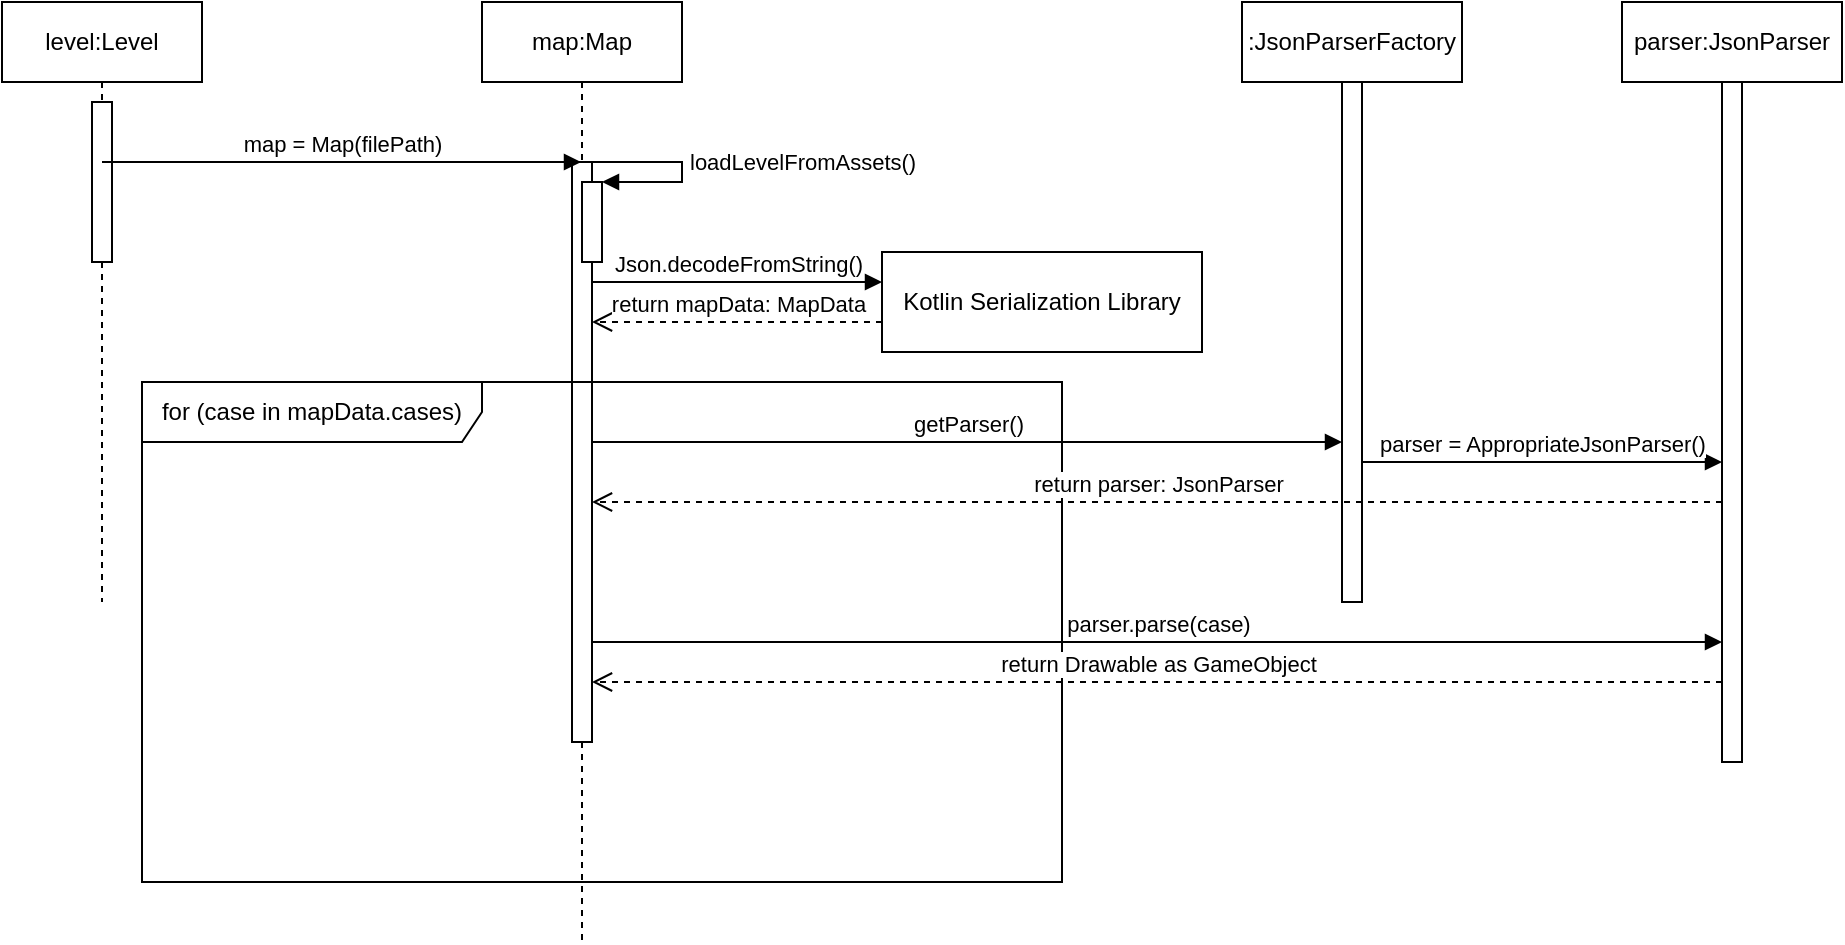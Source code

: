 <mxfile version="26.2.12">
  <diagram name="Page-1" id="i2T1X5NuFZe5ydkZ5FNX">
    <mxGraphModel dx="1426" dy="786" grid="1" gridSize="10" guides="1" tooltips="1" connect="1" arrows="1" fold="1" page="1" pageScale="1" pageWidth="850" pageHeight="1100" math="0" shadow="0">
      <root>
        <mxCell id="0" />
        <mxCell id="1" parent="0" />
        <mxCell id="MaDbLfp7u3M4PZOakByj-3" value="level:Level" style="shape=umlLifeline;perimeter=lifelinePerimeter;whiteSpace=wrap;html=1;container=1;dropTarget=0;collapsible=0;recursiveResize=0;outlineConnect=0;portConstraint=eastwest;newEdgeStyle={&quot;curved&quot;:0,&quot;rounded&quot;:0};" vertex="1" parent="1">
          <mxGeometry x="140" y="120" width="100" height="300" as="geometry" />
        </mxCell>
        <mxCell id="MaDbLfp7u3M4PZOakByj-6" value="" style="html=1;points=[[0,0,0,0,5],[0,1,0,0,-5],[1,0,0,0,5],[1,1,0,0,-5]];perimeter=orthogonalPerimeter;outlineConnect=0;targetShapes=umlLifeline;portConstraint=eastwest;newEdgeStyle={&quot;curved&quot;:0,&quot;rounded&quot;:0};" vertex="1" parent="MaDbLfp7u3M4PZOakByj-3">
          <mxGeometry x="45" y="50" width="10" height="80" as="geometry" />
        </mxCell>
        <mxCell id="MaDbLfp7u3M4PZOakByj-4" value="&lt;div&gt;map:Map&lt;/div&gt;" style="shape=umlLifeline;perimeter=lifelinePerimeter;whiteSpace=wrap;html=1;container=1;dropTarget=0;collapsible=0;recursiveResize=0;outlineConnect=0;portConstraint=eastwest;newEdgeStyle={&quot;curved&quot;:0,&quot;rounded&quot;:0};" vertex="1" parent="1">
          <mxGeometry x="380" y="120" width="100" height="470" as="geometry" />
        </mxCell>
        <mxCell id="MaDbLfp7u3M4PZOakByj-7" value="" style="html=1;points=[[0,0,0,0,5],[0,1,0,0,-5],[1,0,0,0,5],[1,1,0,0,-5]];perimeter=orthogonalPerimeter;outlineConnect=0;targetShapes=umlLifeline;portConstraint=eastwest;newEdgeStyle={&quot;curved&quot;:0,&quot;rounded&quot;:0};" vertex="1" parent="MaDbLfp7u3M4PZOakByj-4">
          <mxGeometry x="45" y="80" width="10" height="290" as="geometry" />
        </mxCell>
        <mxCell id="MaDbLfp7u3M4PZOakByj-8" value="" style="html=1;points=[[0,0,0,0,5],[0,1,0,0,-5],[1,0,0,0,5],[1,1,0,0,-5]];perimeter=orthogonalPerimeter;outlineConnect=0;targetShapes=umlLifeline;portConstraint=eastwest;newEdgeStyle={&quot;curved&quot;:0,&quot;rounded&quot;:0};" vertex="1" parent="MaDbLfp7u3M4PZOakByj-4">
          <mxGeometry x="50" y="90" width="10" height="40" as="geometry" />
        </mxCell>
        <mxCell id="MaDbLfp7u3M4PZOakByj-9" value="loadLevelFromAssets()" style="html=1;align=left;spacingLeft=2;endArrow=block;rounded=0;edgeStyle=orthogonalEdgeStyle;curved=0;rounded=0;" edge="1" target="MaDbLfp7u3M4PZOakByj-8" parent="MaDbLfp7u3M4PZOakByj-4">
          <mxGeometry x="-0.053" relative="1" as="geometry">
            <mxPoint x="55" y="80" as="sourcePoint" />
            <Array as="points">
              <mxPoint x="100" y="80" />
              <mxPoint x="100" y="90" />
            </Array>
            <mxPoint as="offset" />
          </mxGeometry>
        </mxCell>
        <mxCell id="MaDbLfp7u3M4PZOakByj-5" value="map = Map(filePath)" style="html=1;verticalAlign=bottom;endArrow=block;curved=0;rounded=0;" edge="1" parent="1" target="MaDbLfp7u3M4PZOakByj-4">
          <mxGeometry width="80" relative="1" as="geometry">
            <mxPoint x="190" y="200" as="sourcePoint" />
            <mxPoint x="270" y="200" as="targetPoint" />
          </mxGeometry>
        </mxCell>
        <mxCell id="MaDbLfp7u3M4PZOakByj-11" value="Json.decodeFromString()" style="html=1;verticalAlign=bottom;endArrow=block;curved=0;rounded=0;entryX=0;entryY=0.3;entryDx=0;entryDy=0;entryPerimeter=0;" edge="1" parent="1" source="MaDbLfp7u3M4PZOakByj-7" target="MaDbLfp7u3M4PZOakByj-12">
          <mxGeometry width="80" relative="1" as="geometry">
            <mxPoint x="440" y="260" as="sourcePoint" />
            <mxPoint x="560" y="260" as="targetPoint" />
          </mxGeometry>
        </mxCell>
        <mxCell id="MaDbLfp7u3M4PZOakByj-12" value="Kotlin Serialization Library" style="html=1;whiteSpace=wrap;" vertex="1" parent="1">
          <mxGeometry x="580" y="245" width="160" height="50" as="geometry" />
        </mxCell>
        <mxCell id="MaDbLfp7u3M4PZOakByj-13" value="return mapData: MapData" style="html=1;verticalAlign=bottom;endArrow=open;dashed=1;endSize=8;curved=0;rounded=0;" edge="1" parent="1" target="MaDbLfp7u3M4PZOakByj-7">
          <mxGeometry relative="1" as="geometry">
            <mxPoint x="580" y="280" as="sourcePoint" />
            <mxPoint x="500" y="280" as="targetPoint" />
          </mxGeometry>
        </mxCell>
        <mxCell id="MaDbLfp7u3M4PZOakByj-14" value="for (case in mapData.cases)" style="shape=umlFrame;whiteSpace=wrap;html=1;pointerEvents=0;width=170;height=30;" vertex="1" parent="1">
          <mxGeometry x="210" y="310" width="460" height="250" as="geometry" />
        </mxCell>
        <mxCell id="MaDbLfp7u3M4PZOakByj-15" value=":JsonParserFactory" style="shape=umlLifeline;perimeter=lifelinePerimeter;whiteSpace=wrap;html=1;container=1;dropTarget=0;collapsible=0;recursiveResize=0;outlineConnect=0;portConstraint=eastwest;newEdgeStyle={&quot;curved&quot;:0,&quot;rounded&quot;:0};" vertex="1" parent="1">
          <mxGeometry x="760" y="120" width="110" height="300" as="geometry" />
        </mxCell>
        <mxCell id="MaDbLfp7u3M4PZOakByj-17" value="" style="html=1;points=[[0,0,0,0,5],[0,1,0,0,-5],[1,0,0,0,5],[1,1,0,0,-5]];perimeter=orthogonalPerimeter;outlineConnect=0;targetShapes=umlLifeline;portConstraint=eastwest;newEdgeStyle={&quot;curved&quot;:0,&quot;rounded&quot;:0};" vertex="1" parent="MaDbLfp7u3M4PZOakByj-15">
          <mxGeometry x="50" y="40" width="10" height="260" as="geometry" />
        </mxCell>
        <mxCell id="MaDbLfp7u3M4PZOakByj-16" value="getParser()" style="html=1;verticalAlign=bottom;endArrow=block;curved=0;rounded=0;" edge="1" parent="1" target="MaDbLfp7u3M4PZOakByj-17">
          <mxGeometry width="80" relative="1" as="geometry">
            <mxPoint x="435" y="340" as="sourcePoint" />
            <mxPoint x="580" y="340" as="targetPoint" />
          </mxGeometry>
        </mxCell>
        <mxCell id="MaDbLfp7u3M4PZOakByj-18" value="return parser: JsonParser" style="html=1;verticalAlign=bottom;endArrow=open;dashed=1;endSize=8;curved=0;rounded=0;" edge="1" parent="1">
          <mxGeometry relative="1" as="geometry">
            <mxPoint x="1000" y="370" as="sourcePoint" />
            <mxPoint x="435" y="370" as="targetPoint" />
          </mxGeometry>
        </mxCell>
        <mxCell id="MaDbLfp7u3M4PZOakByj-19" value="parser:JsonParser" style="shape=umlLifeline;perimeter=lifelinePerimeter;whiteSpace=wrap;html=1;container=1;dropTarget=0;collapsible=0;recursiveResize=0;outlineConnect=0;portConstraint=eastwest;newEdgeStyle={&quot;curved&quot;:0,&quot;rounded&quot;:0};" vertex="1" parent="1">
          <mxGeometry x="950" y="120" width="110" height="380" as="geometry" />
        </mxCell>
        <mxCell id="MaDbLfp7u3M4PZOakByj-20" value="" style="html=1;points=[[0,0,0,0,5],[0,1,0,0,-5],[1,0,0,0,5],[1,1,0,0,-5]];perimeter=orthogonalPerimeter;outlineConnect=0;targetShapes=umlLifeline;portConstraint=eastwest;newEdgeStyle={&quot;curved&quot;:0,&quot;rounded&quot;:0};" vertex="1" parent="MaDbLfp7u3M4PZOakByj-19">
          <mxGeometry x="50" y="40" width="10" height="340" as="geometry" />
        </mxCell>
        <mxCell id="MaDbLfp7u3M4PZOakByj-21" value="parser = AppropriateJsonParser()" style="html=1;verticalAlign=bottom;endArrow=block;curved=0;rounded=0;" edge="1" parent="1" target="MaDbLfp7u3M4PZOakByj-20">
          <mxGeometry width="80" relative="1" as="geometry">
            <mxPoint x="820" y="350" as="sourcePoint" />
            <mxPoint x="970" y="350" as="targetPoint" />
          </mxGeometry>
        </mxCell>
        <mxCell id="MaDbLfp7u3M4PZOakByj-22" value="parser.parse(case)" style="html=1;verticalAlign=bottom;endArrow=block;curved=0;rounded=0;" edge="1" parent="1">
          <mxGeometry width="80" relative="1" as="geometry">
            <mxPoint x="435" y="440" as="sourcePoint" />
            <mxPoint x="1000" y="440" as="targetPoint" />
          </mxGeometry>
        </mxCell>
        <mxCell id="MaDbLfp7u3M4PZOakByj-23" value="return Drawable as GameObject" style="html=1;verticalAlign=bottom;endArrow=open;dashed=1;endSize=8;curved=0;rounded=0;" edge="1" parent="1">
          <mxGeometry relative="1" as="geometry">
            <mxPoint x="1000" y="460" as="sourcePoint" />
            <mxPoint x="435" y="460" as="targetPoint" />
          </mxGeometry>
        </mxCell>
      </root>
    </mxGraphModel>
  </diagram>
</mxfile>
